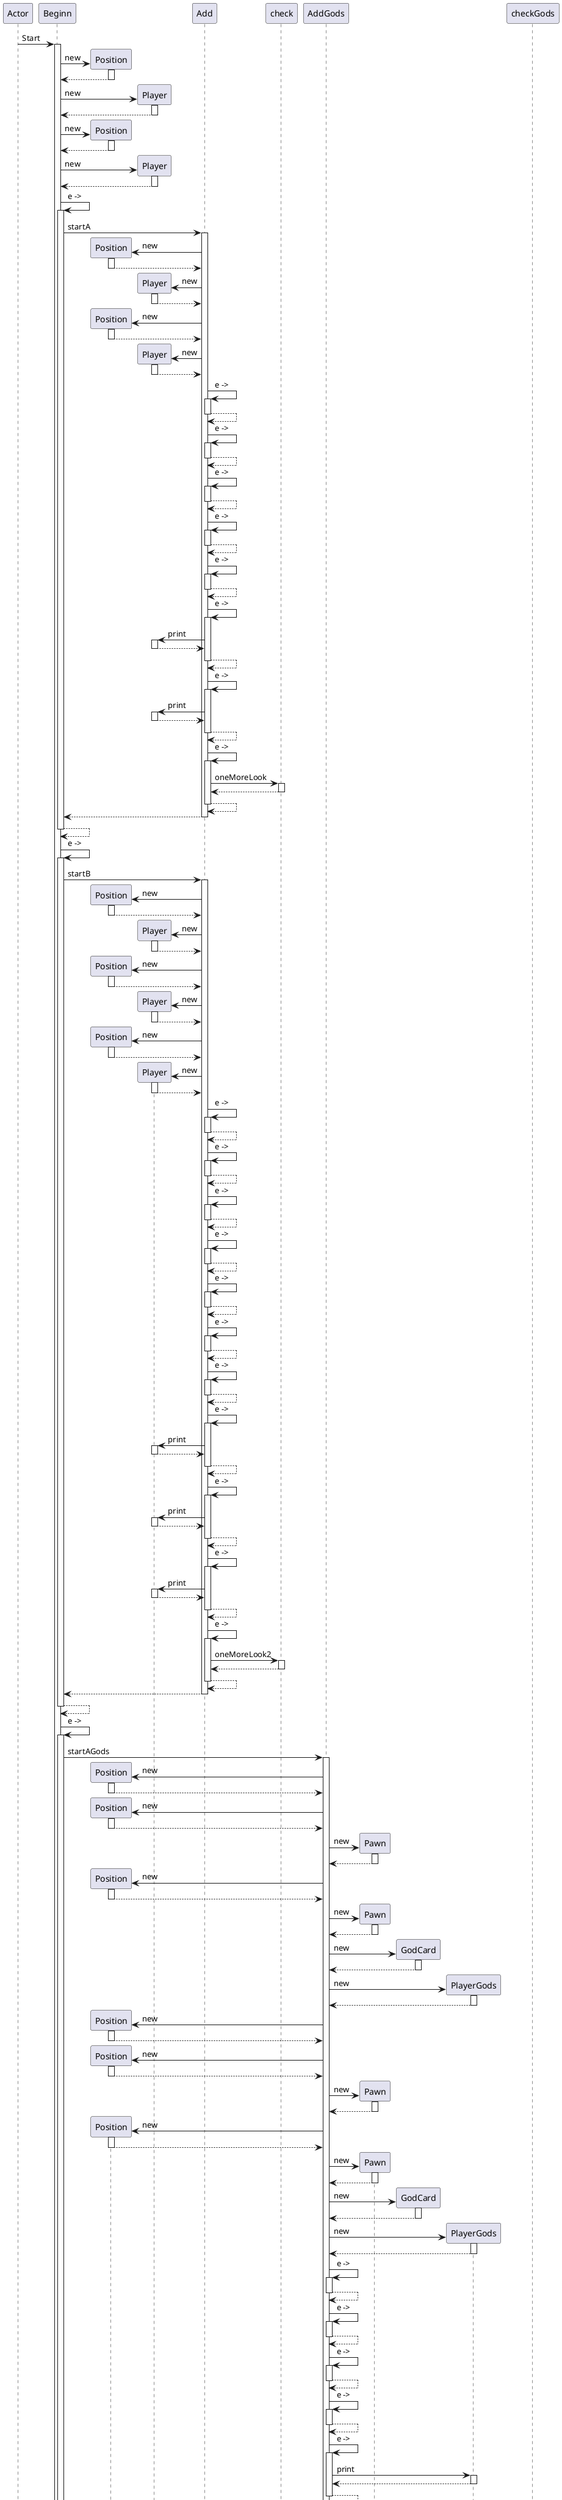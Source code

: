 @startuml
participant Actor
Actor -> Beginn : Start
activate Beginn
create Position
Beginn -> Position : new
activate Position
Position --> Beginn
deactivate Position
create Player
Beginn -> Player : new
activate Player
Player --> Beginn
deactivate Player
create Position
Beginn -> Position : new
activate Position
Position --> Beginn
deactivate Position
create Player
Beginn -> Player : new
activate Player
Player --> Beginn
deactivate Player
Beginn -> Beginn : e ->
activate Beginn
Beginn -> Add : startA
activate Add
create Position
Add -> Position : new
activate Position
Position --> Add
deactivate Position
create Player
Add -> Player : new
activate Player
Player --> Add
deactivate Player
create Position
Add -> Position : new
activate Position
Position --> Add
deactivate Position
create Player
Add -> Player : new
activate Player
Player --> Add
deactivate Player
Add -> Add : e ->
activate Add
Add --> Add
deactivate Add
Add -> Add : e ->
activate Add
Add --> Add
deactivate Add
Add -> Add : e ->
activate Add
Add --> Add
deactivate Add
Add -> Add : e ->
activate Add
Add --> Add
deactivate Add
Add -> Add : e ->
activate Add
Add --> Add
deactivate Add
Add -> Add : e ->
activate Add
Add -> Player : print
activate Player
Player --> Add
deactivate Player
Add --> Add
deactivate Add
Add -> Add : e ->
activate Add
Add -> Player : print
activate Player
Player --> Add
deactivate Player
Add --> Add
deactivate Add
Add -> Add : e ->
activate Add
Add -> check : oneMoreLook
activate check
check --> Add
deactivate check
Add --> Add
deactivate Add
Add --> Beginn
deactivate Add
Beginn --> Beginn
deactivate Beginn
Beginn -> Beginn : e ->
activate Beginn
Beginn -> Add : startB
activate Add
create Position
Add -> Position : new
activate Position
Position --> Add
deactivate Position
create Player
Add -> Player : new
activate Player
Player --> Add
deactivate Player
create Position
Add -> Position : new
activate Position
Position --> Add
deactivate Position
create Player
Add -> Player : new
activate Player
Player --> Add
deactivate Player
create Position
Add -> Position : new
activate Position
Position --> Add
deactivate Position
create Player
Add -> Player : new
activate Player
Player --> Add
deactivate Player
Add -> Add : e ->
activate Add
Add --> Add
deactivate Add
Add -> Add : e ->
activate Add
Add --> Add
deactivate Add
Add -> Add : e ->
activate Add
Add --> Add
deactivate Add
Add -> Add : e ->
activate Add
Add --> Add
deactivate Add
Add -> Add : e ->
activate Add
Add --> Add
deactivate Add
Add -> Add : e ->
activate Add
Add --> Add
deactivate Add
Add -> Add : e ->
activate Add
Add --> Add
deactivate Add
Add -> Add : e ->
activate Add
Add -> Player : print
activate Player
Player --> Add
deactivate Player
Add --> Add
deactivate Add
Add -> Add : e ->
activate Add
Add -> Player : print
activate Player
Player --> Add
deactivate Player
Add --> Add
deactivate Add
Add -> Add : e ->
activate Add
Add -> Player : print
activate Player
Player --> Add
deactivate Player
Add --> Add
deactivate Add
Add -> Add : e ->
activate Add
Add -> check : oneMoreLook2
activate check
check --> Add
deactivate check
Add --> Add
deactivate Add
Add --> Beginn
deactivate Add
Beginn --> Beginn
deactivate Beginn
Beginn -> Beginn : e ->
activate Beginn
Beginn -> AddGods : startAGods
activate AddGods
create Position
AddGods -> Position : new
activate Position
Position --> AddGods
deactivate Position
create Position
AddGods -> Position : new
activate Position
Position --> AddGods
deactivate Position
create Pawn
AddGods -> Pawn : new
activate Pawn
Pawn --> AddGods
deactivate Pawn
create Position
AddGods -> Position : new
activate Position
Position --> AddGods
deactivate Position
create Pawn
AddGods -> Pawn : new
activate Pawn
Pawn --> AddGods
deactivate Pawn
create GodCard
AddGods -> GodCard : new
activate GodCard
GodCard --> AddGods
deactivate GodCard
create PlayerGods
AddGods -> PlayerGods : new
activate PlayerGods
PlayerGods --> AddGods
deactivate PlayerGods
create Position
AddGods -> Position : new
activate Position
Position --> AddGods
deactivate Position
create Position
AddGods -> Position : new
activate Position
Position --> AddGods
deactivate Position
create Pawn
AddGods -> Pawn : new
activate Pawn
Pawn --> AddGods
deactivate Pawn
create Position
AddGods -> Position : new
activate Position
Position --> AddGods
deactivate Position
create Pawn
AddGods -> Pawn : new
activate Pawn
Pawn --> AddGods
deactivate Pawn
create GodCard
AddGods -> GodCard : new
activate GodCard
GodCard --> AddGods
deactivate GodCard
create PlayerGods
AddGods -> PlayerGods : new
activate PlayerGods
PlayerGods --> AddGods
deactivate PlayerGods
AddGods -> AddGods : e ->
activate AddGods
AddGods --> AddGods
deactivate AddGods
AddGods -> AddGods : e ->
activate AddGods
AddGods --> AddGods
deactivate AddGods
AddGods -> AddGods : e ->
activate AddGods
AddGods --> AddGods
deactivate AddGods
AddGods -> AddGods : e ->
activate AddGods
AddGods --> AddGods
deactivate AddGods
AddGods -> AddGods : e ->
activate AddGods
AddGods -> PlayerGods : print
activate PlayerGods
PlayerGods --> AddGods
deactivate PlayerGods
AddGods --> AddGods
deactivate AddGods
AddGods -> AddGods : e ->
activate AddGods
AddGods -> PlayerGods : print
activate PlayerGods
PlayerGods --> AddGods
deactivate PlayerGods
AddGods --> AddGods
deactivate AddGods
AddGods -> AddGods : e ->
activate AddGods
create GodCard
AddGods -> GodCard : new
activate GodCard
GodCard --> AddGods
deactivate GodCard
AddGods --> AddGods
deactivate AddGods
AddGods -> AddGods : e ->
activate AddGods
create GodCard
AddGods -> GodCard : new
activate GodCard
GodCard --> AddGods
deactivate GodCard
AddGods --> AddGods
deactivate AddGods
AddGods -> AddGods : e ->
activate AddGods
AddGods -> checkGods : oneMoreLook
activate checkGods
checkGods --> AddGods
deactivate checkGods
AddGods --> AddGods
deactivate AddGods
AddGods --> Beginn
deactivate AddGods
Beginn --> Beginn
deactivate Beginn
return
@enduml